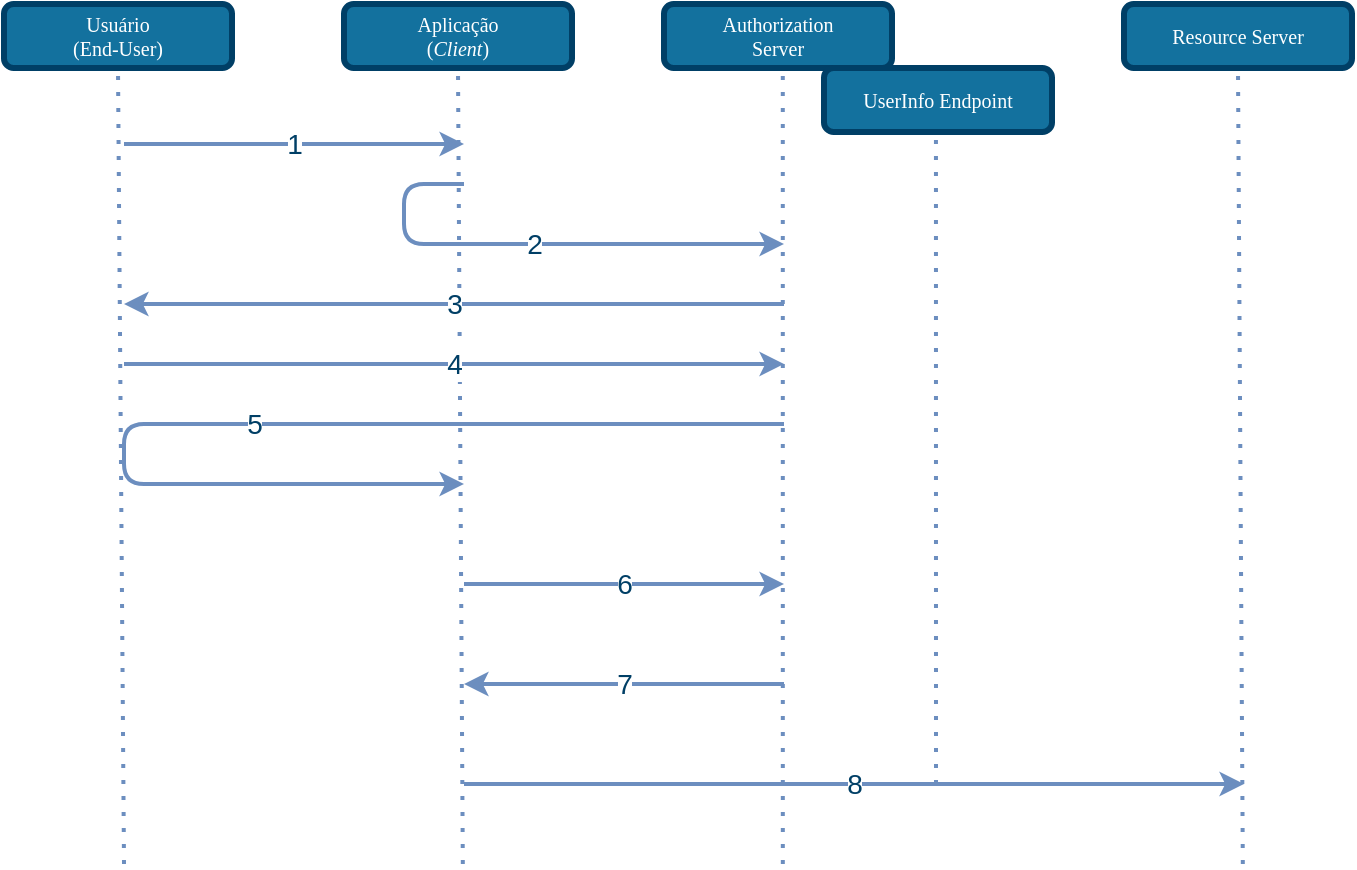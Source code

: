 <mxfile version="14.1.8" type="device"><diagram id="1xbLaGa8BnvCEq0Sf0_U" name="Page-1"><mxGraphModel dx="782" dy="497" grid="1" gridSize="10" guides="1" tooltips="1" connect="1" arrows="1" fold="1" page="1" pageScale="1" pageWidth="850" pageHeight="1100" math="0" shadow="0"><root><mxCell id="0"/><mxCell id="1" parent="0"/><mxCell id="3vCuEoNNwzsa7Q1B96Z--8" value="" style="endArrow=none;dashed=1;html=1;dashPattern=1 3;strokeWidth=2;entryX=0.5;entryY=1;entryDx=0;entryDy=0;fillColor=#dae8fc;strokeColor=#6c8ebf;" parent="1" target="GtWk2iUh4Q0LfbYNFRpA-2" edge="1"><mxGeometry width="50" height="50" relative="1" as="geometry"><mxPoint x="160" y="651" as="sourcePoint"/><mxPoint x="160" y="261" as="targetPoint"/></mxGeometry></mxCell><mxCell id="3vCuEoNNwzsa7Q1B96Z--10" value="" style="endArrow=none;dashed=1;html=1;dashPattern=1 3;strokeWidth=2;entryX=0.5;entryY=1;entryDx=0;entryDy=0;fillColor=#dae8fc;strokeColor=#6c8ebf;" parent="1" edge="1" target="GtWk2iUh4Q0LfbYNFRpA-3"><mxGeometry width="50" height="50" relative="1" as="geometry"><mxPoint x="329.41" y="651" as="sourcePoint"/><mxPoint x="329.41" y="261.0" as="targetPoint"/></mxGeometry></mxCell><mxCell id="3vCuEoNNwzsa7Q1B96Z--11" value="" style="endArrow=none;dashed=1;html=1;dashPattern=1 3;strokeWidth=2;entryX=0.521;entryY=0.906;entryDx=0;entryDy=0;fillColor=#dae8fc;strokeColor=#6c8ebf;entryPerimeter=0;" parent="1" edge="1" target="GtWk2iUh4Q0LfbYNFRpA-5"><mxGeometry width="50" height="50" relative="1" as="geometry"><mxPoint x="489.41" y="651" as="sourcePoint"/><mxPoint x="489.41" y="261.0" as="targetPoint"/></mxGeometry></mxCell><mxCell id="3vCuEoNNwzsa7Q1B96Z--13" value="&lt;font style=&quot;font-size: 14px&quot;&gt;1&lt;br&gt;&lt;/font&gt;" style="endArrow=classic;html=1;strokeWidth=2;fillColor=#dae8fc;strokeColor=#6c8ebf;fontColor=#003F66;" parent="1" edge="1"><mxGeometry width="50" height="50" relative="1" as="geometry"><mxPoint x="160" y="291" as="sourcePoint"/><mxPoint x="330" y="291" as="targetPoint"/><Array as="points"><mxPoint x="200" y="291"/></Array></mxGeometry></mxCell><mxCell id="3vCuEoNNwzsa7Q1B96Z--14" value="&lt;font style=&quot;font-size: 14px&quot;&gt;2&lt;br&gt;&lt;/font&gt;" style="endArrow=classic;html=1;strokeWidth=2;fillColor=#dae8fc;strokeColor=#6c8ebf;fontColor=#003F66;" parent="1" edge="1"><mxGeometry width="50" height="50" relative="1" as="geometry"><mxPoint x="330" y="311.0" as="sourcePoint"/><mxPoint x="490" y="341" as="targetPoint"/><Array as="points"><mxPoint x="300" y="311"/><mxPoint x="300" y="341"/></Array></mxGeometry></mxCell><mxCell id="3vCuEoNNwzsa7Q1B96Z--15" value="&lt;font style=&quot;font-size: 14px&quot;&gt;3&lt;br&gt;&lt;/font&gt;" style="endArrow=classic;html=1;strokeWidth=2;fillColor=#dae8fc;strokeColor=#6c8ebf;fontColor=#003F66;" parent="1" edge="1"><mxGeometry width="50" height="50" relative="1" as="geometry"><mxPoint x="490" y="371" as="sourcePoint"/><mxPoint x="160" y="371" as="targetPoint"/></mxGeometry></mxCell><mxCell id="3vCuEoNNwzsa7Q1B96Z--17" value="&lt;font style=&quot;font-size: 14px&quot;&gt;4&lt;br&gt;&lt;/font&gt;" style="endArrow=classic;html=1;strokeWidth=2;fillColor=#dae8fc;strokeColor=#6c8ebf;fontColor=#003F66;" parent="1" edge="1"><mxGeometry width="50" height="50" relative="1" as="geometry"><mxPoint x="160" y="401" as="sourcePoint"/><mxPoint x="490" y="401" as="targetPoint"/></mxGeometry></mxCell><mxCell id="3vCuEoNNwzsa7Q1B96Z--18" value="&lt;font style=&quot;font-size: 14px&quot;&gt;5&lt;br&gt;&lt;/font&gt;" style="endArrow=classic;html=1;strokeWidth=2;fillColor=#dae8fc;strokeColor=#6c8ebf;fontColor=#003F66;" parent="1" edge="1"><mxGeometry width="50" height="50" relative="1" as="geometry"><mxPoint x="490" y="431" as="sourcePoint"/><mxPoint x="330" y="461" as="targetPoint"/><Array as="points"><mxPoint x="160" y="431"/><mxPoint x="160" y="461"/></Array></mxGeometry></mxCell><mxCell id="3vCuEoNNwzsa7Q1B96Z--19" value="&lt;font style=&quot;font-size: 14px&quot;&gt;6&lt;br&gt;&lt;/font&gt;" style="endArrow=classic;html=1;strokeWidth=2;fillColor=#dae8fc;strokeColor=#6c8ebf;fontColor=#003F66;" parent="1" edge="1"><mxGeometry width="50" height="50" relative="1" as="geometry"><mxPoint x="330" y="511" as="sourcePoint"/><mxPoint x="490" y="511" as="targetPoint"/></mxGeometry></mxCell><mxCell id="3vCuEoNNwzsa7Q1B96Z--20" value="&lt;span style=&quot;font-size: 14px&quot;&gt;7&lt;/span&gt;" style="endArrow=classic;html=1;strokeWidth=2;fillColor=#dae8fc;strokeColor=#6c8ebf;fontColor=#003F66;" parent="1" edge="1"><mxGeometry width="50" height="50" relative="1" as="geometry"><mxPoint x="490" y="561" as="sourcePoint"/><mxPoint x="330" y="561" as="targetPoint"/></mxGeometry></mxCell><mxCell id="3vCuEoNNwzsa7Q1B96Z--21" value="&lt;span style=&quot;font-size: 14px&quot;&gt;8&lt;/span&gt;" style="endArrow=classic;html=1;strokeWidth=2;fillColor=#dae8fc;strokeColor=#6c8ebf;fontColor=#003F66;" parent="1" edge="1"><mxGeometry width="50" height="50" relative="1" as="geometry"><mxPoint x="330" y="611" as="sourcePoint"/><mxPoint x="720" y="611" as="targetPoint"/></mxGeometry></mxCell><mxCell id="3vCuEoNNwzsa7Q1B96Z--25" value="" style="endArrow=none;dashed=1;html=1;dashPattern=1 3;strokeWidth=2;entryX=0.5;entryY=1;entryDx=0;entryDy=0;fillColor=#dae8fc;strokeColor=#6c8ebf;" parent="1" edge="1" target="GtWk2iUh4Q0LfbYNFRpA-7"><mxGeometry width="50" height="50" relative="1" as="geometry"><mxPoint x="719.41" y="651" as="sourcePoint"/><mxPoint x="719.41" y="261.0" as="targetPoint"/></mxGeometry></mxCell><mxCell id="3vCuEoNNwzsa7Q1B96Z--33" value="" style="endArrow=none;dashed=1;html=1;dashPattern=1 3;strokeWidth=2;fillColor=#dae8fc;strokeColor=#6c8ebf;entryX=0.491;entryY=0.844;entryDx=0;entryDy=0;entryPerimeter=0;" parent="1" edge="1" target="GtWk2iUh4Q0LfbYNFRpA-6"><mxGeometry width="50" height="50" relative="1" as="geometry"><mxPoint x="566" y="611" as="sourcePoint"/><mxPoint x="566" y="291" as="targetPoint"/></mxGeometry></mxCell><mxCell id="GtWk2iUh4Q0LfbYNFRpA-2" value="Usuário&lt;br&gt;(End-User)" style="rounded=1;whiteSpace=wrap;html=1;comic=0;shadow=0;backgroundOutline=0;snapToPoint=0;fixDash=0;strokeWidth=3;fontFamily=Verdana;fontStyle=0;labelBackgroundColor=none;labelBorderColor=none;fontSize=10;fillColor=#13719E;strokeColor=#003F66;fontColor=#ffffff;" vertex="1" parent="1"><mxGeometry x="100" y="221" width="114" height="32" as="geometry"/></mxCell><mxCell id="GtWk2iUh4Q0LfbYNFRpA-3" value="Aplicação&lt;br&gt;(&lt;i&gt;Client&lt;/i&gt;)" style="rounded=1;whiteSpace=wrap;html=1;comic=0;shadow=0;backgroundOutline=0;snapToPoint=0;fixDash=0;strokeWidth=3;fontFamily=Verdana;fontStyle=0;labelBackgroundColor=none;labelBorderColor=none;fontSize=10;fillColor=#13719E;strokeColor=#003F66;fontColor=#ffffff;" vertex="1" parent="1"><mxGeometry x="270" y="221" width="114" height="32" as="geometry"/></mxCell><mxCell id="GtWk2iUh4Q0LfbYNFRpA-5" value="Authorization&lt;br&gt;Server" style="rounded=1;whiteSpace=wrap;html=1;comic=0;shadow=0;backgroundOutline=0;snapToPoint=0;fixDash=0;strokeWidth=3;fontFamily=Verdana;fontStyle=0;labelBackgroundColor=none;labelBorderColor=none;fontSize=10;fillColor=#13719E;strokeColor=#003F66;fontColor=#ffffff;" vertex="1" parent="1"><mxGeometry x="430" y="221" width="114" height="32" as="geometry"/></mxCell><mxCell id="GtWk2iUh4Q0LfbYNFRpA-6" value="UserInfo Endpoint" style="rounded=1;whiteSpace=wrap;html=1;comic=0;shadow=0;backgroundOutline=0;snapToPoint=0;fixDash=0;strokeWidth=3;fontFamily=Verdana;fontStyle=0;labelBackgroundColor=none;labelBorderColor=none;fontSize=10;fillColor=#13719E;strokeColor=#003F66;fontColor=#ffffff;" vertex="1" parent="1"><mxGeometry x="510" y="253" width="114" height="32" as="geometry"/></mxCell><mxCell id="GtWk2iUh4Q0LfbYNFRpA-7" value="Resource Server" style="rounded=1;whiteSpace=wrap;html=1;comic=0;shadow=0;backgroundOutline=0;snapToPoint=0;fixDash=0;strokeWidth=3;fontFamily=Verdana;fontStyle=0;labelBackgroundColor=none;labelBorderColor=none;fontSize=10;fillColor=#13719E;strokeColor=#003F66;fontColor=#ffffff;" vertex="1" parent="1"><mxGeometry x="660" y="221" width="114" height="32" as="geometry"/></mxCell></root></mxGraphModel></diagram></mxfile>